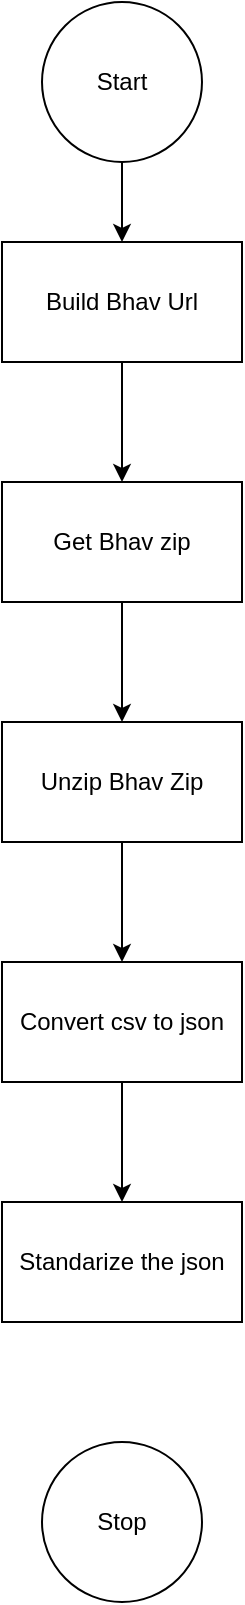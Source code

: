 <mxfile version="15.1.4" type="github">
  <diagram id="ZQfEB4-BNZ9fsSwL6noP" name="Page-1">
    <mxGraphModel dx="1662" dy="762" grid="1" gridSize="10" guides="1" tooltips="1" connect="1" arrows="1" fold="1" page="1" pageScale="1" pageWidth="850" pageHeight="1100" math="0" shadow="0">
      <root>
        <mxCell id="0" />
        <mxCell id="1" parent="0" />
        <mxCell id="x5rEJ1YLPr4AWN_jkcEg-9" style="edgeStyle=orthogonalEdgeStyle;rounded=0;orthogonalLoop=1;jettySize=auto;html=1;entryX=0.5;entryY=0;entryDx=0;entryDy=0;" edge="1" parent="1" source="x5rEJ1YLPr4AWN_jkcEg-1" target="x5rEJ1YLPr4AWN_jkcEg-2">
          <mxGeometry relative="1" as="geometry" />
        </mxCell>
        <mxCell id="x5rEJ1YLPr4AWN_jkcEg-1" value="Build Bhav Url" style="rounded=0;whiteSpace=wrap;html=1;" vertex="1" parent="1">
          <mxGeometry x="240" y="120" width="120" height="60" as="geometry" />
        </mxCell>
        <mxCell id="x5rEJ1YLPr4AWN_jkcEg-10" style="edgeStyle=orthogonalEdgeStyle;rounded=0;orthogonalLoop=1;jettySize=auto;html=1;" edge="1" parent="1" source="x5rEJ1YLPr4AWN_jkcEg-2" target="x5rEJ1YLPr4AWN_jkcEg-3">
          <mxGeometry relative="1" as="geometry" />
        </mxCell>
        <mxCell id="x5rEJ1YLPr4AWN_jkcEg-2" value="Get Bhav zip" style="rounded=0;whiteSpace=wrap;html=1;" vertex="1" parent="1">
          <mxGeometry x="240" y="240" width="120" height="60" as="geometry" />
        </mxCell>
        <mxCell id="x5rEJ1YLPr4AWN_jkcEg-11" style="edgeStyle=orthogonalEdgeStyle;rounded=0;orthogonalLoop=1;jettySize=auto;html=1;entryX=0.5;entryY=0;entryDx=0;entryDy=0;" edge="1" parent="1" source="x5rEJ1YLPr4AWN_jkcEg-3" target="x5rEJ1YLPr4AWN_jkcEg-4">
          <mxGeometry relative="1" as="geometry" />
        </mxCell>
        <mxCell id="x5rEJ1YLPr4AWN_jkcEg-3" value="Unzip Bhav Zip" style="rounded=0;whiteSpace=wrap;html=1;" vertex="1" parent="1">
          <mxGeometry x="240" y="360" width="120" height="60" as="geometry" />
        </mxCell>
        <mxCell id="x5rEJ1YLPr4AWN_jkcEg-12" style="edgeStyle=orthogonalEdgeStyle;rounded=0;orthogonalLoop=1;jettySize=auto;html=1;entryX=0.5;entryY=0;entryDx=0;entryDy=0;" edge="1" parent="1" source="x5rEJ1YLPr4AWN_jkcEg-4" target="x5rEJ1YLPr4AWN_jkcEg-5">
          <mxGeometry relative="1" as="geometry" />
        </mxCell>
        <mxCell id="x5rEJ1YLPr4AWN_jkcEg-4" value="Convert csv to json" style="rounded=0;whiteSpace=wrap;html=1;" vertex="1" parent="1">
          <mxGeometry x="240" y="480" width="120" height="60" as="geometry" />
        </mxCell>
        <mxCell id="x5rEJ1YLPr4AWN_jkcEg-5" value="Standarize the json" style="rounded=0;whiteSpace=wrap;html=1;" vertex="1" parent="1">
          <mxGeometry x="240" y="600" width="120" height="60" as="geometry" />
        </mxCell>
        <mxCell id="x5rEJ1YLPr4AWN_jkcEg-8" style="edgeStyle=orthogonalEdgeStyle;rounded=0;orthogonalLoop=1;jettySize=auto;html=1;entryX=0.5;entryY=0;entryDx=0;entryDy=0;" edge="1" parent="1" source="x5rEJ1YLPr4AWN_jkcEg-7" target="x5rEJ1YLPr4AWN_jkcEg-1">
          <mxGeometry relative="1" as="geometry" />
        </mxCell>
        <mxCell id="x5rEJ1YLPr4AWN_jkcEg-7" value="Start" style="ellipse;whiteSpace=wrap;html=1;aspect=fixed;" vertex="1" parent="1">
          <mxGeometry x="260" width="80" height="80" as="geometry" />
        </mxCell>
        <mxCell id="x5rEJ1YLPr4AWN_jkcEg-13" value="Stop" style="ellipse;whiteSpace=wrap;html=1;aspect=fixed;" vertex="1" parent="1">
          <mxGeometry x="260" y="720" width="80" height="80" as="geometry" />
        </mxCell>
      </root>
    </mxGraphModel>
  </diagram>
</mxfile>
